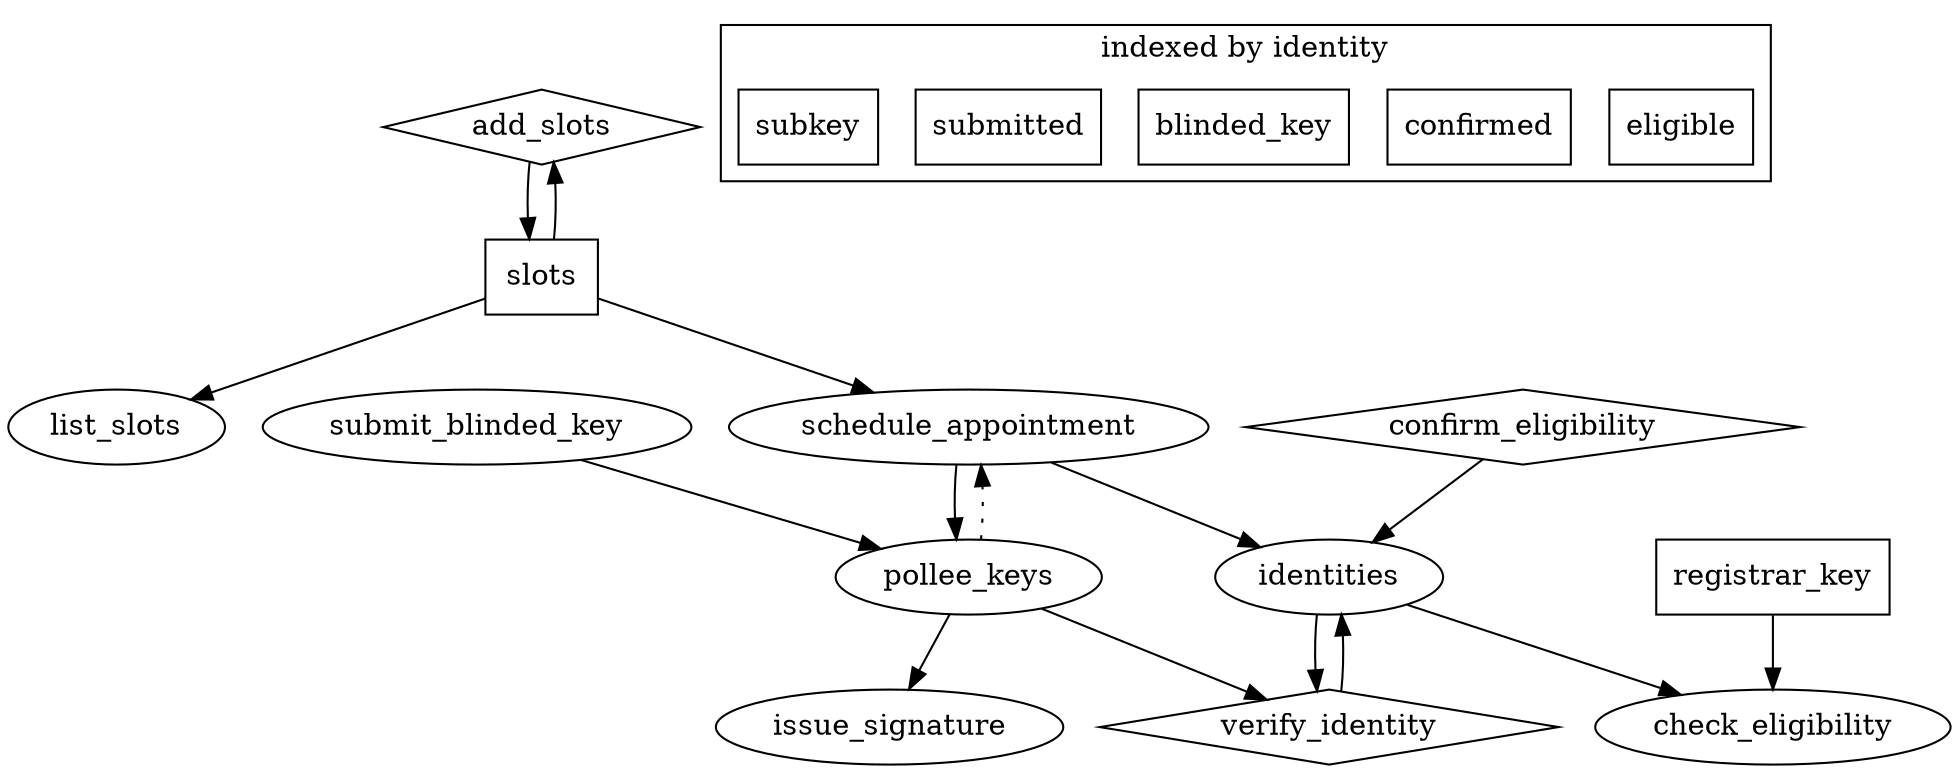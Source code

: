 digraph {
/*
  poller [shape="hexagon"]
  poller -> list_slots -> poller
  poller -> schedule_appointment -> poller
  poller -> submit_blinded_key
  check_eligibility -> poller
  issue_signature -> poller
*/

  // Interfaces
  add_slots [shape="diamond"]
  list_slots
  schedule_appointment
  verify_identity [shape="diamond"]
  check_eligibility
  issue_signature
  submit_blinded_key
  confirm_eligibility [shape="diamond"]

  // Data
  registrar_key, slots [shape="box"]
  subgraph cluster_identities {
    label="indexed by identity"
    eligible, confirmed, blinded_key, blinded_key, submitted, subkey [shape="box"]
  }

  // add_slots, list_slots
  slots -> add_slots -> slots
  slots -> list_slots

  // schedule_appointment
  slots -> schedule_appointment
  schedule_appointment -> identities
  pollee_keys -> schedule_appointment [style="dotted"]
  schedule_appointment -> pollee_keys

  // confirm_eligibility
  confirm_eligibility -> identities

  // check_eligibility
  registrar_key -> check_eligibility
  identities -> check_eligibility

  // TODO
    submit_blinded_key -> pollee_keys
    pollee_keys -> verify_identity
    identities -> verify_identity -> identities
    pollee_keys -> issue_signature
}
